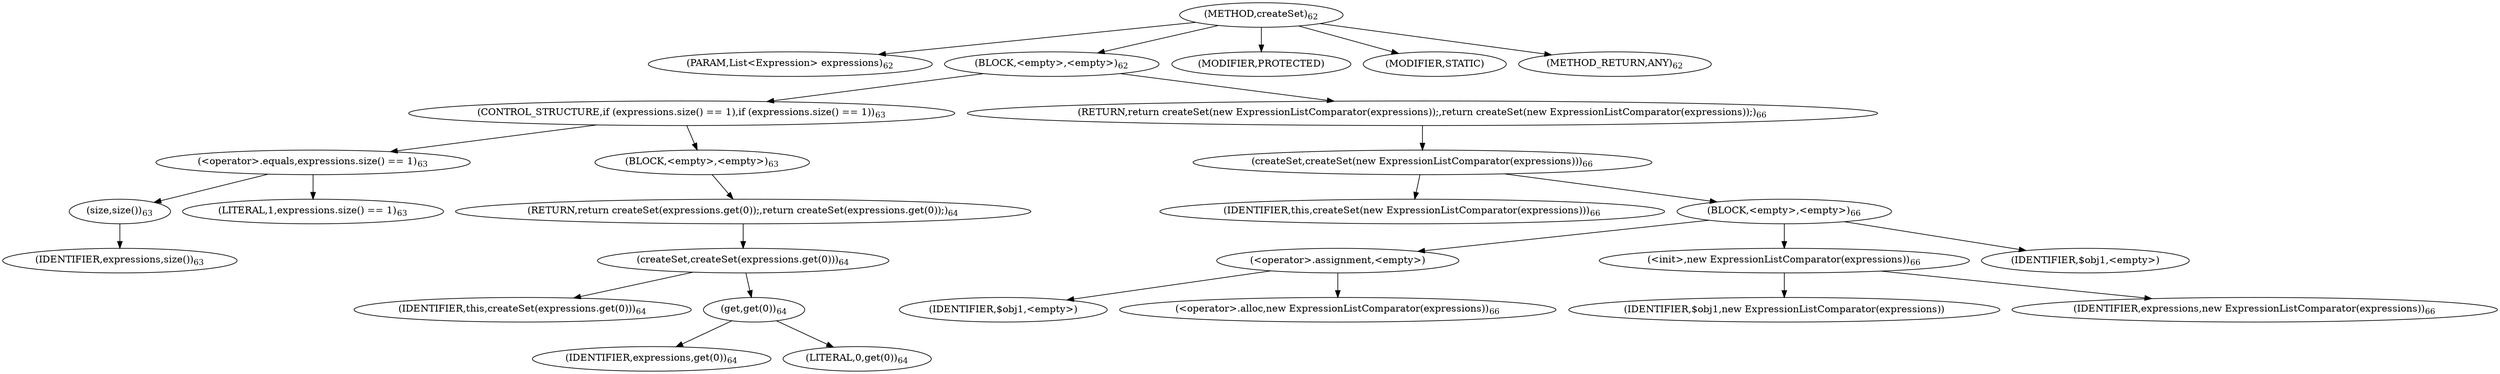digraph "createSet" {  
"83" [label = <(METHOD,createSet)<SUB>62</SUB>> ]
"84" [label = <(PARAM,List&lt;Expression&gt; expressions)<SUB>62</SUB>> ]
"85" [label = <(BLOCK,&lt;empty&gt;,&lt;empty&gt;)<SUB>62</SUB>> ]
"86" [label = <(CONTROL_STRUCTURE,if (expressions.size() == 1),if (expressions.size() == 1))<SUB>63</SUB>> ]
"87" [label = <(&lt;operator&gt;.equals,expressions.size() == 1)<SUB>63</SUB>> ]
"88" [label = <(size,size())<SUB>63</SUB>> ]
"89" [label = <(IDENTIFIER,expressions,size())<SUB>63</SUB>> ]
"90" [label = <(LITERAL,1,expressions.size() == 1)<SUB>63</SUB>> ]
"91" [label = <(BLOCK,&lt;empty&gt;,&lt;empty&gt;)<SUB>63</SUB>> ]
"92" [label = <(RETURN,return createSet(expressions.get(0));,return createSet(expressions.get(0));)<SUB>64</SUB>> ]
"93" [label = <(createSet,createSet(expressions.get(0)))<SUB>64</SUB>> ]
"94" [label = <(IDENTIFIER,this,createSet(expressions.get(0)))<SUB>64</SUB>> ]
"95" [label = <(get,get(0))<SUB>64</SUB>> ]
"96" [label = <(IDENTIFIER,expressions,get(0))<SUB>64</SUB>> ]
"97" [label = <(LITERAL,0,get(0))<SUB>64</SUB>> ]
"98" [label = <(RETURN,return createSet(new ExpressionListComparator(expressions));,return createSet(new ExpressionListComparator(expressions));)<SUB>66</SUB>> ]
"99" [label = <(createSet,createSet(new ExpressionListComparator(expressions)))<SUB>66</SUB>> ]
"100" [label = <(IDENTIFIER,this,createSet(new ExpressionListComparator(expressions)))<SUB>66</SUB>> ]
"101" [label = <(BLOCK,&lt;empty&gt;,&lt;empty&gt;)<SUB>66</SUB>> ]
"102" [label = <(&lt;operator&gt;.assignment,&lt;empty&gt;)> ]
"103" [label = <(IDENTIFIER,$obj1,&lt;empty&gt;)> ]
"104" [label = <(&lt;operator&gt;.alloc,new ExpressionListComparator(expressions))<SUB>66</SUB>> ]
"105" [label = <(&lt;init&gt;,new ExpressionListComparator(expressions))<SUB>66</SUB>> ]
"106" [label = <(IDENTIFIER,$obj1,new ExpressionListComparator(expressions))> ]
"107" [label = <(IDENTIFIER,expressions,new ExpressionListComparator(expressions))<SUB>66</SUB>> ]
"108" [label = <(IDENTIFIER,$obj1,&lt;empty&gt;)> ]
"109" [label = <(MODIFIER,PROTECTED)> ]
"110" [label = <(MODIFIER,STATIC)> ]
"111" [label = <(METHOD_RETURN,ANY)<SUB>62</SUB>> ]
  "83" -> "84" 
  "83" -> "85" 
  "83" -> "109" 
  "83" -> "110" 
  "83" -> "111" 
  "85" -> "86" 
  "85" -> "98" 
  "86" -> "87" 
  "86" -> "91" 
  "87" -> "88" 
  "87" -> "90" 
  "88" -> "89" 
  "91" -> "92" 
  "92" -> "93" 
  "93" -> "94" 
  "93" -> "95" 
  "95" -> "96" 
  "95" -> "97" 
  "98" -> "99" 
  "99" -> "100" 
  "99" -> "101" 
  "101" -> "102" 
  "101" -> "105" 
  "101" -> "108" 
  "102" -> "103" 
  "102" -> "104" 
  "105" -> "106" 
  "105" -> "107" 
}
